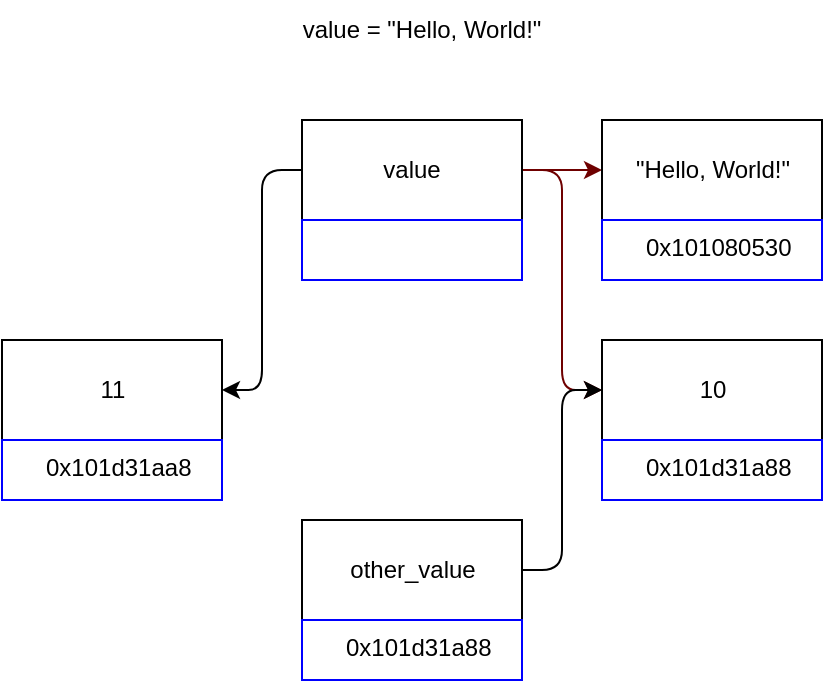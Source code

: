 <mxfile>
    <diagram id="KkrgCZ4CZHAT76x2pQi7" name="Page-1">
        <mxGraphModel dx="657" dy="506" grid="1" gridSize="10" guides="1" tooltips="1" connect="1" arrows="1" fold="1" page="1" pageScale="1" pageWidth="827" pageHeight="1169" math="0" shadow="0">
            <root>
                <mxCell id="0"/>
                <mxCell id="1" parent="0"/>
                <mxCell id="2" value="value = &quot;Hello, World!&quot;" style="text;html=1;strokeColor=none;fillColor=none;align=center;verticalAlign=middle;whiteSpace=wrap;rounded=0;" parent="1" vertex="1">
                    <mxGeometry x="200" y="40" width="160" height="30" as="geometry"/>
                </mxCell>
                <mxCell id="16" style="edgeStyle=orthogonalEdgeStyle;html=1;exitX=1;exitY=0.5;exitDx=0;exitDy=0;entryX=0;entryY=0.5;entryDx=0;entryDy=0;fillColor=#a20025;strokeColor=#6F0000;" parent="1" source="3" target="11" edge="1">
                    <mxGeometry relative="1" as="geometry"/>
                </mxCell>
                <mxCell id="61" style="edgeStyle=orthogonalEdgeStyle;html=1;exitX=0;exitY=0.5;exitDx=0;exitDy=0;entryX=1;entryY=0.5;entryDx=0;entryDy=0;" parent="1" source="3" target="56" edge="1">
                    <mxGeometry relative="1" as="geometry"/>
                </mxCell>
                <mxCell id="63" style="edgeStyle=orthogonalEdgeStyle;html=1;entryX=0;entryY=0.5;entryDx=0;entryDy=0;fillColor=#a20025;strokeColor=#6F0000;" parent="1" source="3" target="7" edge="1">
                    <mxGeometry relative="1" as="geometry"/>
                </mxCell>
                <mxCell id="3" value="" style="rounded=0;whiteSpace=wrap;html=1;" parent="1" vertex="1">
                    <mxGeometry x="220" y="100" width="110" height="50" as="geometry"/>
                </mxCell>
                <mxCell id="4" value="value" style="text;html=1;strokeColor=none;fillColor=none;align=center;verticalAlign=middle;whiteSpace=wrap;rounded=0;" parent="1" vertex="1">
                    <mxGeometry x="245" y="110" width="60" height="30" as="geometry"/>
                </mxCell>
                <mxCell id="5" value="" style="rounded=0;whiteSpace=wrap;html=1;strokeColor=#0000FF;" parent="1" vertex="1">
                    <mxGeometry x="220" y="150" width="110" height="30" as="geometry"/>
                </mxCell>
                <mxCell id="7" value="" style="rounded=0;whiteSpace=wrap;html=1;" parent="1" vertex="1">
                    <mxGeometry x="370" y="100" width="110" height="50" as="geometry"/>
                </mxCell>
                <mxCell id="8" value="&quot;Hello, World!&quot;" style="text;html=1;strokeColor=none;fillColor=none;align=center;verticalAlign=middle;whiteSpace=wrap;rounded=0;" parent="1" vertex="1">
                    <mxGeometry x="382.5" y="110" width="85" height="30" as="geometry"/>
                </mxCell>
                <mxCell id="9" value="" style="rounded=0;whiteSpace=wrap;html=1;strokeColor=#0000FF;" parent="1" vertex="1">
                    <mxGeometry x="370" y="150" width="110" height="30" as="geometry"/>
                </mxCell>
                <mxCell id="10" value="0x101080530" style="text;whiteSpace=wrap;html=1;" parent="1" vertex="1">
                    <mxGeometry x="390" y="150" width="70" height="30" as="geometry"/>
                </mxCell>
                <mxCell id="11" value="" style="rounded=0;whiteSpace=wrap;html=1;" parent="1" vertex="1">
                    <mxGeometry x="370" y="210" width="110" height="50" as="geometry"/>
                </mxCell>
                <mxCell id="12" value="10" style="text;html=1;strokeColor=none;fillColor=none;align=center;verticalAlign=middle;whiteSpace=wrap;rounded=0;" parent="1" vertex="1">
                    <mxGeometry x="382.5" y="220" width="85" height="30" as="geometry"/>
                </mxCell>
                <mxCell id="13" value="" style="rounded=0;whiteSpace=wrap;html=1;strokeColor=#0000FF;" parent="1" vertex="1">
                    <mxGeometry x="370" y="260" width="110" height="30" as="geometry"/>
                </mxCell>
                <mxCell id="14" value="0x101d31a88" style="text;whiteSpace=wrap;html=1;" parent="1" vertex="1">
                    <mxGeometry x="390" y="260" width="70" height="30" as="geometry"/>
                </mxCell>
                <mxCell id="20" style="edgeStyle=orthogonalEdgeStyle;html=1;exitX=1;exitY=0.5;exitDx=0;exitDy=0;entryX=0;entryY=0.5;entryDx=0;entryDy=0;" parent="1" source="17" target="11" edge="1">
                    <mxGeometry relative="1" as="geometry"/>
                </mxCell>
                <mxCell id="17" value="" style="rounded=0;whiteSpace=wrap;html=1;" parent="1" vertex="1">
                    <mxGeometry x="220" y="300" width="110" height="50" as="geometry"/>
                </mxCell>
                <mxCell id="18" value="other_value" style="text;html=1;strokeColor=none;fillColor=none;align=center;verticalAlign=middle;whiteSpace=wrap;rounded=0;" parent="1" vertex="1">
                    <mxGeometry x="237.5" y="310" width="75" height="30" as="geometry"/>
                </mxCell>
                <mxCell id="19" value="" style="rounded=0;whiteSpace=wrap;html=1;strokeColor=#0000FF;" parent="1" vertex="1">
                    <mxGeometry x="220" y="350" width="110" height="30" as="geometry"/>
                </mxCell>
                <mxCell id="56" value="" style="rounded=0;whiteSpace=wrap;html=1;" parent="1" vertex="1">
                    <mxGeometry x="70" y="210" width="110" height="50" as="geometry"/>
                </mxCell>
                <mxCell id="57" value="11" style="text;html=1;strokeColor=none;fillColor=none;align=center;verticalAlign=middle;whiteSpace=wrap;rounded=0;" parent="1" vertex="1">
                    <mxGeometry x="82.5" y="220" width="85" height="30" as="geometry"/>
                </mxCell>
                <mxCell id="58" value="" style="rounded=0;whiteSpace=wrap;html=1;strokeColor=#0000FF;" parent="1" vertex="1">
                    <mxGeometry x="70" y="260" width="110" height="30" as="geometry"/>
                </mxCell>
                <mxCell id="59" value="0x101d31aa8" style="text;whiteSpace=wrap;html=1;" parent="1" vertex="1">
                    <mxGeometry x="90" y="260" width="70" height="30" as="geometry"/>
                </mxCell>
                <mxCell id="60" value="0x101d31a88" style="text;whiteSpace=wrap;html=1;" parent="1" vertex="1">
                    <mxGeometry x="240" y="350" width="70" height="30" as="geometry"/>
                </mxCell>
            </root>
        </mxGraphModel>
    </diagram>
</mxfile>